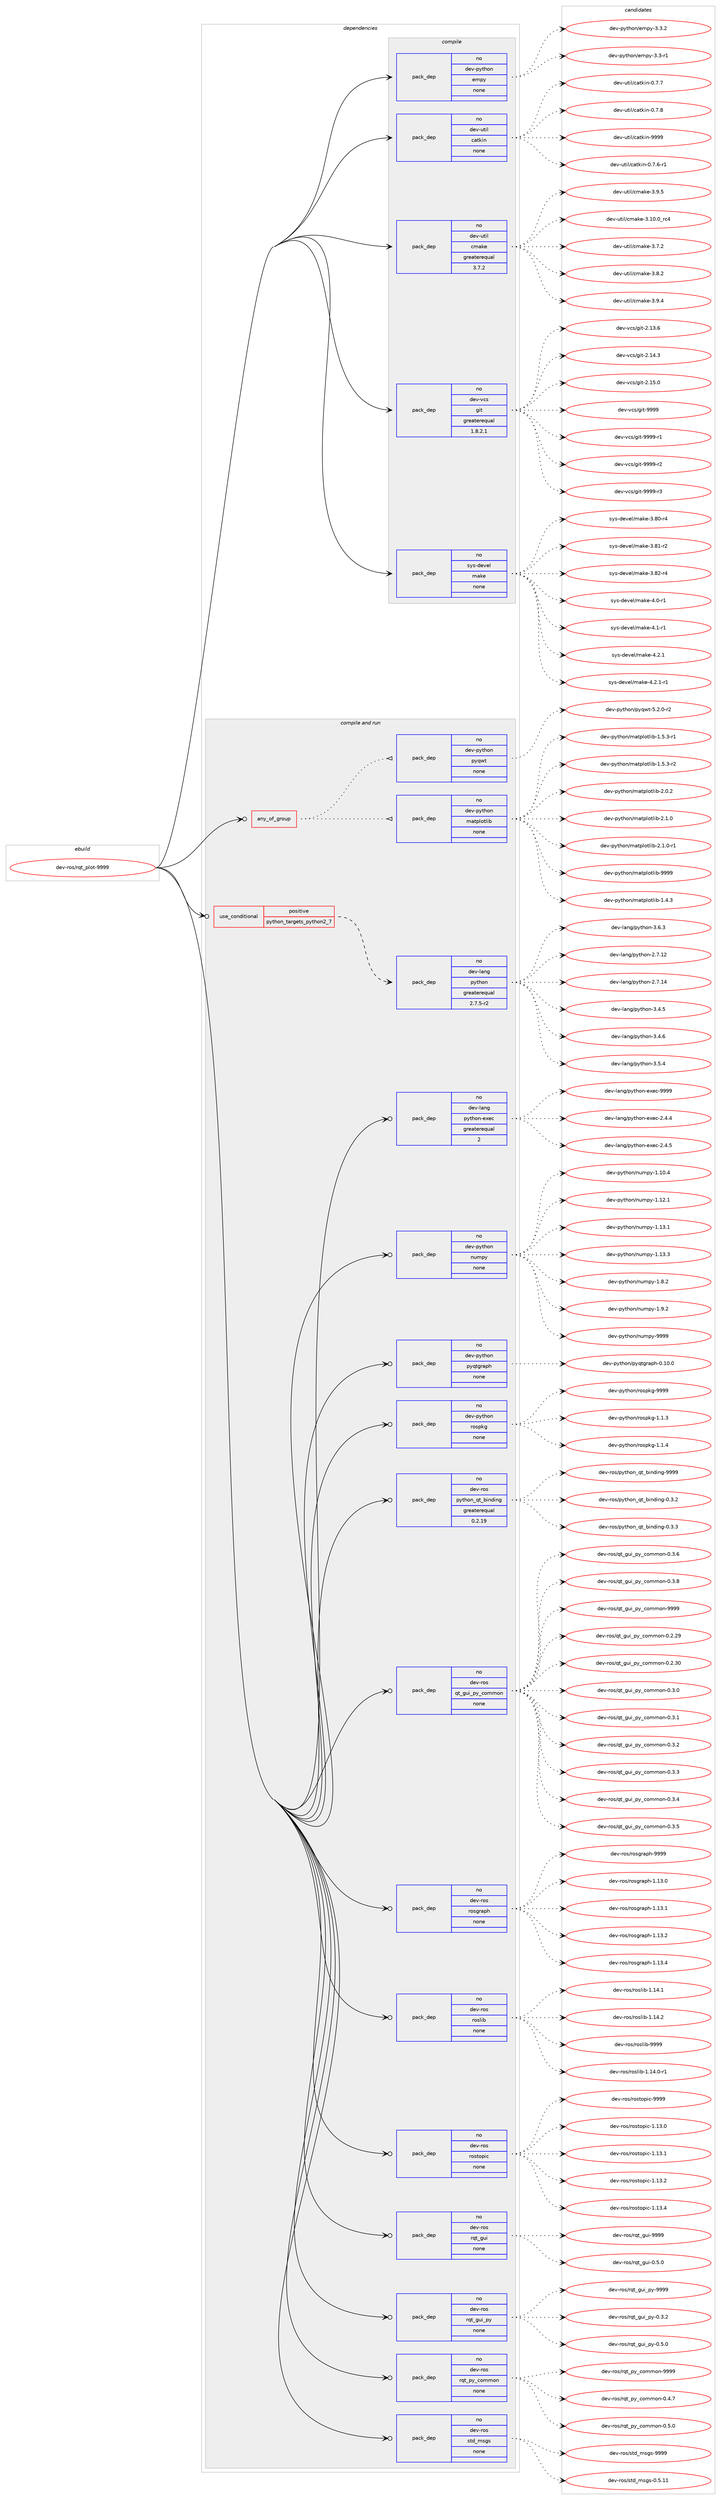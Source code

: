 digraph prolog {

# *************
# Graph options
# *************

newrank=true;
concentrate=true;
compound=true;
graph [rankdir=LR,fontname=Helvetica,fontsize=10,ranksep=1.5];#, ranksep=2.5, nodesep=0.2];
edge  [arrowhead=vee];
node  [fontname=Helvetica,fontsize=10];

# **********
# The ebuild
# **********

subgraph cluster_leftcol {
color=gray;
rank=same;
label=<<i>ebuild</i>>;
id [label="dev-ros/rqt_plot-9999", color=red, width=4, href="../dev-ros/rqt_plot-9999.svg"];
}

# ****************
# The dependencies
# ****************

subgraph cluster_midcol {
color=gray;
label=<<i>dependencies</i>>;
subgraph cluster_compile {
fillcolor="#eeeeee";
style=filled;
label=<<i>compile</i>>;
subgraph pack162005 {
dependency213073 [label=<<TABLE BORDER="0" CELLBORDER="1" CELLSPACING="0" CELLPADDING="4" WIDTH="220"><TR><TD ROWSPAN="6" CELLPADDING="30">pack_dep</TD></TR><TR><TD WIDTH="110">no</TD></TR><TR><TD>dev-python</TD></TR><TR><TD>empy</TD></TR><TR><TD>none</TD></TR><TR><TD></TD></TR></TABLE>>, shape=none, color=blue];
}
id:e -> dependency213073:w [weight=20,style="solid",arrowhead="vee"];
subgraph pack162006 {
dependency213074 [label=<<TABLE BORDER="0" CELLBORDER="1" CELLSPACING="0" CELLPADDING="4" WIDTH="220"><TR><TD ROWSPAN="6" CELLPADDING="30">pack_dep</TD></TR><TR><TD WIDTH="110">no</TD></TR><TR><TD>dev-util</TD></TR><TR><TD>catkin</TD></TR><TR><TD>none</TD></TR><TR><TD></TD></TR></TABLE>>, shape=none, color=blue];
}
id:e -> dependency213074:w [weight=20,style="solid",arrowhead="vee"];
subgraph pack162007 {
dependency213075 [label=<<TABLE BORDER="0" CELLBORDER="1" CELLSPACING="0" CELLPADDING="4" WIDTH="220"><TR><TD ROWSPAN="6" CELLPADDING="30">pack_dep</TD></TR><TR><TD WIDTH="110">no</TD></TR><TR><TD>dev-util</TD></TR><TR><TD>cmake</TD></TR><TR><TD>greaterequal</TD></TR><TR><TD>3.7.2</TD></TR></TABLE>>, shape=none, color=blue];
}
id:e -> dependency213075:w [weight=20,style="solid",arrowhead="vee"];
subgraph pack162008 {
dependency213076 [label=<<TABLE BORDER="0" CELLBORDER="1" CELLSPACING="0" CELLPADDING="4" WIDTH="220"><TR><TD ROWSPAN="6" CELLPADDING="30">pack_dep</TD></TR><TR><TD WIDTH="110">no</TD></TR><TR><TD>dev-vcs</TD></TR><TR><TD>git</TD></TR><TR><TD>greaterequal</TD></TR><TR><TD>1.8.2.1</TD></TR></TABLE>>, shape=none, color=blue];
}
id:e -> dependency213076:w [weight=20,style="solid",arrowhead="vee"];
subgraph pack162009 {
dependency213077 [label=<<TABLE BORDER="0" CELLBORDER="1" CELLSPACING="0" CELLPADDING="4" WIDTH="220"><TR><TD ROWSPAN="6" CELLPADDING="30">pack_dep</TD></TR><TR><TD WIDTH="110">no</TD></TR><TR><TD>sys-devel</TD></TR><TR><TD>make</TD></TR><TR><TD>none</TD></TR><TR><TD></TD></TR></TABLE>>, shape=none, color=blue];
}
id:e -> dependency213077:w [weight=20,style="solid",arrowhead="vee"];
}
subgraph cluster_compileandrun {
fillcolor="#eeeeee";
style=filled;
label=<<i>compile and run</i>>;
subgraph any3943 {
dependency213078 [label=<<TABLE BORDER="0" CELLBORDER="1" CELLSPACING="0" CELLPADDING="4"><TR><TD CELLPADDING="10">any_of_group</TD></TR></TABLE>>, shape=none, color=red];subgraph pack162010 {
dependency213079 [label=<<TABLE BORDER="0" CELLBORDER="1" CELLSPACING="0" CELLPADDING="4" WIDTH="220"><TR><TD ROWSPAN="6" CELLPADDING="30">pack_dep</TD></TR><TR><TD WIDTH="110">no</TD></TR><TR><TD>dev-python</TD></TR><TR><TD>matplotlib</TD></TR><TR><TD>none</TD></TR><TR><TD></TD></TR></TABLE>>, shape=none, color=blue];
}
dependency213078:e -> dependency213079:w [weight=20,style="dotted",arrowhead="oinv"];
subgraph pack162011 {
dependency213080 [label=<<TABLE BORDER="0" CELLBORDER="1" CELLSPACING="0" CELLPADDING="4" WIDTH="220"><TR><TD ROWSPAN="6" CELLPADDING="30">pack_dep</TD></TR><TR><TD WIDTH="110">no</TD></TR><TR><TD>dev-python</TD></TR><TR><TD>pyqwt</TD></TR><TR><TD>none</TD></TR><TR><TD></TD></TR></TABLE>>, shape=none, color=blue];
}
dependency213078:e -> dependency213080:w [weight=20,style="dotted",arrowhead="oinv"];
}
id:e -> dependency213078:w [weight=20,style="solid",arrowhead="odotvee"];
subgraph cond47079 {
dependency213081 [label=<<TABLE BORDER="0" CELLBORDER="1" CELLSPACING="0" CELLPADDING="4"><TR><TD ROWSPAN="3" CELLPADDING="10">use_conditional</TD></TR><TR><TD>positive</TD></TR><TR><TD>python_targets_python2_7</TD></TR></TABLE>>, shape=none, color=red];
subgraph pack162012 {
dependency213082 [label=<<TABLE BORDER="0" CELLBORDER="1" CELLSPACING="0" CELLPADDING="4" WIDTH="220"><TR><TD ROWSPAN="6" CELLPADDING="30">pack_dep</TD></TR><TR><TD WIDTH="110">no</TD></TR><TR><TD>dev-lang</TD></TR><TR><TD>python</TD></TR><TR><TD>greaterequal</TD></TR><TR><TD>2.7.5-r2</TD></TR></TABLE>>, shape=none, color=blue];
}
dependency213081:e -> dependency213082:w [weight=20,style="dashed",arrowhead="vee"];
}
id:e -> dependency213081:w [weight=20,style="solid",arrowhead="odotvee"];
subgraph pack162013 {
dependency213083 [label=<<TABLE BORDER="0" CELLBORDER="1" CELLSPACING="0" CELLPADDING="4" WIDTH="220"><TR><TD ROWSPAN="6" CELLPADDING="30">pack_dep</TD></TR><TR><TD WIDTH="110">no</TD></TR><TR><TD>dev-lang</TD></TR><TR><TD>python-exec</TD></TR><TR><TD>greaterequal</TD></TR><TR><TD>2</TD></TR></TABLE>>, shape=none, color=blue];
}
id:e -> dependency213083:w [weight=20,style="solid",arrowhead="odotvee"];
subgraph pack162014 {
dependency213084 [label=<<TABLE BORDER="0" CELLBORDER="1" CELLSPACING="0" CELLPADDING="4" WIDTH="220"><TR><TD ROWSPAN="6" CELLPADDING="30">pack_dep</TD></TR><TR><TD WIDTH="110">no</TD></TR><TR><TD>dev-python</TD></TR><TR><TD>numpy</TD></TR><TR><TD>none</TD></TR><TR><TD></TD></TR></TABLE>>, shape=none, color=blue];
}
id:e -> dependency213084:w [weight=20,style="solid",arrowhead="odotvee"];
subgraph pack162015 {
dependency213085 [label=<<TABLE BORDER="0" CELLBORDER="1" CELLSPACING="0" CELLPADDING="4" WIDTH="220"><TR><TD ROWSPAN="6" CELLPADDING="30">pack_dep</TD></TR><TR><TD WIDTH="110">no</TD></TR><TR><TD>dev-python</TD></TR><TR><TD>pyqtgraph</TD></TR><TR><TD>none</TD></TR><TR><TD></TD></TR></TABLE>>, shape=none, color=blue];
}
id:e -> dependency213085:w [weight=20,style="solid",arrowhead="odotvee"];
subgraph pack162016 {
dependency213086 [label=<<TABLE BORDER="0" CELLBORDER="1" CELLSPACING="0" CELLPADDING="4" WIDTH="220"><TR><TD ROWSPAN="6" CELLPADDING="30">pack_dep</TD></TR><TR><TD WIDTH="110">no</TD></TR><TR><TD>dev-python</TD></TR><TR><TD>rospkg</TD></TR><TR><TD>none</TD></TR><TR><TD></TD></TR></TABLE>>, shape=none, color=blue];
}
id:e -> dependency213086:w [weight=20,style="solid",arrowhead="odotvee"];
subgraph pack162017 {
dependency213087 [label=<<TABLE BORDER="0" CELLBORDER="1" CELLSPACING="0" CELLPADDING="4" WIDTH="220"><TR><TD ROWSPAN="6" CELLPADDING="30">pack_dep</TD></TR><TR><TD WIDTH="110">no</TD></TR><TR><TD>dev-ros</TD></TR><TR><TD>python_qt_binding</TD></TR><TR><TD>greaterequal</TD></TR><TR><TD>0.2.19</TD></TR></TABLE>>, shape=none, color=blue];
}
id:e -> dependency213087:w [weight=20,style="solid",arrowhead="odotvee"];
subgraph pack162018 {
dependency213088 [label=<<TABLE BORDER="0" CELLBORDER="1" CELLSPACING="0" CELLPADDING="4" WIDTH="220"><TR><TD ROWSPAN="6" CELLPADDING="30">pack_dep</TD></TR><TR><TD WIDTH="110">no</TD></TR><TR><TD>dev-ros</TD></TR><TR><TD>qt_gui_py_common</TD></TR><TR><TD>none</TD></TR><TR><TD></TD></TR></TABLE>>, shape=none, color=blue];
}
id:e -> dependency213088:w [weight=20,style="solid",arrowhead="odotvee"];
subgraph pack162019 {
dependency213089 [label=<<TABLE BORDER="0" CELLBORDER="1" CELLSPACING="0" CELLPADDING="4" WIDTH="220"><TR><TD ROWSPAN="6" CELLPADDING="30">pack_dep</TD></TR><TR><TD WIDTH="110">no</TD></TR><TR><TD>dev-ros</TD></TR><TR><TD>rosgraph</TD></TR><TR><TD>none</TD></TR><TR><TD></TD></TR></TABLE>>, shape=none, color=blue];
}
id:e -> dependency213089:w [weight=20,style="solid",arrowhead="odotvee"];
subgraph pack162020 {
dependency213090 [label=<<TABLE BORDER="0" CELLBORDER="1" CELLSPACING="0" CELLPADDING="4" WIDTH="220"><TR><TD ROWSPAN="6" CELLPADDING="30">pack_dep</TD></TR><TR><TD WIDTH="110">no</TD></TR><TR><TD>dev-ros</TD></TR><TR><TD>roslib</TD></TR><TR><TD>none</TD></TR><TR><TD></TD></TR></TABLE>>, shape=none, color=blue];
}
id:e -> dependency213090:w [weight=20,style="solid",arrowhead="odotvee"];
subgraph pack162021 {
dependency213091 [label=<<TABLE BORDER="0" CELLBORDER="1" CELLSPACING="0" CELLPADDING="4" WIDTH="220"><TR><TD ROWSPAN="6" CELLPADDING="30">pack_dep</TD></TR><TR><TD WIDTH="110">no</TD></TR><TR><TD>dev-ros</TD></TR><TR><TD>rostopic</TD></TR><TR><TD>none</TD></TR><TR><TD></TD></TR></TABLE>>, shape=none, color=blue];
}
id:e -> dependency213091:w [weight=20,style="solid",arrowhead="odotvee"];
subgraph pack162022 {
dependency213092 [label=<<TABLE BORDER="0" CELLBORDER="1" CELLSPACING="0" CELLPADDING="4" WIDTH="220"><TR><TD ROWSPAN="6" CELLPADDING="30">pack_dep</TD></TR><TR><TD WIDTH="110">no</TD></TR><TR><TD>dev-ros</TD></TR><TR><TD>rqt_gui</TD></TR><TR><TD>none</TD></TR><TR><TD></TD></TR></TABLE>>, shape=none, color=blue];
}
id:e -> dependency213092:w [weight=20,style="solid",arrowhead="odotvee"];
subgraph pack162023 {
dependency213093 [label=<<TABLE BORDER="0" CELLBORDER="1" CELLSPACING="0" CELLPADDING="4" WIDTH="220"><TR><TD ROWSPAN="6" CELLPADDING="30">pack_dep</TD></TR><TR><TD WIDTH="110">no</TD></TR><TR><TD>dev-ros</TD></TR><TR><TD>rqt_gui_py</TD></TR><TR><TD>none</TD></TR><TR><TD></TD></TR></TABLE>>, shape=none, color=blue];
}
id:e -> dependency213093:w [weight=20,style="solid",arrowhead="odotvee"];
subgraph pack162024 {
dependency213094 [label=<<TABLE BORDER="0" CELLBORDER="1" CELLSPACING="0" CELLPADDING="4" WIDTH="220"><TR><TD ROWSPAN="6" CELLPADDING="30">pack_dep</TD></TR><TR><TD WIDTH="110">no</TD></TR><TR><TD>dev-ros</TD></TR><TR><TD>rqt_py_common</TD></TR><TR><TD>none</TD></TR><TR><TD></TD></TR></TABLE>>, shape=none, color=blue];
}
id:e -> dependency213094:w [weight=20,style="solid",arrowhead="odotvee"];
subgraph pack162025 {
dependency213095 [label=<<TABLE BORDER="0" CELLBORDER="1" CELLSPACING="0" CELLPADDING="4" WIDTH="220"><TR><TD ROWSPAN="6" CELLPADDING="30">pack_dep</TD></TR><TR><TD WIDTH="110">no</TD></TR><TR><TD>dev-ros</TD></TR><TR><TD>std_msgs</TD></TR><TR><TD>none</TD></TR><TR><TD></TD></TR></TABLE>>, shape=none, color=blue];
}
id:e -> dependency213095:w [weight=20,style="solid",arrowhead="odotvee"];
}
subgraph cluster_run {
fillcolor="#eeeeee";
style=filled;
label=<<i>run</i>>;
}
}

# **************
# The candidates
# **************

subgraph cluster_choices {
rank=same;
color=gray;
label=<<i>candidates</i>>;

subgraph choice162005 {
color=black;
nodesep=1;
choice1001011184511212111610411111047101109112121455146514511449 [label="dev-python/empy-3.3-r1", color=red, width=4,href="../dev-python/empy-3.3-r1.svg"];
choice1001011184511212111610411111047101109112121455146514650 [label="dev-python/empy-3.3.2", color=red, width=4,href="../dev-python/empy-3.3.2.svg"];
dependency213073:e -> choice1001011184511212111610411111047101109112121455146514511449:w [style=dotted,weight="100"];
dependency213073:e -> choice1001011184511212111610411111047101109112121455146514650:w [style=dotted,weight="100"];
}
subgraph choice162006 {
color=black;
nodesep=1;
choice100101118451171161051084799971161071051104548465546544511449 [label="dev-util/catkin-0.7.6-r1", color=red, width=4,href="../dev-util/catkin-0.7.6-r1.svg"];
choice10010111845117116105108479997116107105110454846554655 [label="dev-util/catkin-0.7.7", color=red, width=4,href="../dev-util/catkin-0.7.7.svg"];
choice10010111845117116105108479997116107105110454846554656 [label="dev-util/catkin-0.7.8", color=red, width=4,href="../dev-util/catkin-0.7.8.svg"];
choice100101118451171161051084799971161071051104557575757 [label="dev-util/catkin-9999", color=red, width=4,href="../dev-util/catkin-9999.svg"];
dependency213074:e -> choice100101118451171161051084799971161071051104548465546544511449:w [style=dotted,weight="100"];
dependency213074:e -> choice10010111845117116105108479997116107105110454846554655:w [style=dotted,weight="100"];
dependency213074:e -> choice10010111845117116105108479997116107105110454846554656:w [style=dotted,weight="100"];
dependency213074:e -> choice100101118451171161051084799971161071051104557575757:w [style=dotted,weight="100"];
}
subgraph choice162007 {
color=black;
nodesep=1;
choice1001011184511711610510847991099710710145514649484648951149952 [label="dev-util/cmake-3.10.0_rc4", color=red, width=4,href="../dev-util/cmake-3.10.0_rc4.svg"];
choice10010111845117116105108479910997107101455146554650 [label="dev-util/cmake-3.7.2", color=red, width=4,href="../dev-util/cmake-3.7.2.svg"];
choice10010111845117116105108479910997107101455146564650 [label="dev-util/cmake-3.8.2", color=red, width=4,href="../dev-util/cmake-3.8.2.svg"];
choice10010111845117116105108479910997107101455146574652 [label="dev-util/cmake-3.9.4", color=red, width=4,href="../dev-util/cmake-3.9.4.svg"];
choice10010111845117116105108479910997107101455146574653 [label="dev-util/cmake-3.9.5", color=red, width=4,href="../dev-util/cmake-3.9.5.svg"];
dependency213075:e -> choice1001011184511711610510847991099710710145514649484648951149952:w [style=dotted,weight="100"];
dependency213075:e -> choice10010111845117116105108479910997107101455146554650:w [style=dotted,weight="100"];
dependency213075:e -> choice10010111845117116105108479910997107101455146564650:w [style=dotted,weight="100"];
dependency213075:e -> choice10010111845117116105108479910997107101455146574652:w [style=dotted,weight="100"];
dependency213075:e -> choice10010111845117116105108479910997107101455146574653:w [style=dotted,weight="100"];
}
subgraph choice162008 {
color=black;
nodesep=1;
choice10010111845118991154710310511645504649514654 [label="dev-vcs/git-2.13.6", color=red, width=4,href="../dev-vcs/git-2.13.6.svg"];
choice10010111845118991154710310511645504649524651 [label="dev-vcs/git-2.14.3", color=red, width=4,href="../dev-vcs/git-2.14.3.svg"];
choice10010111845118991154710310511645504649534648 [label="dev-vcs/git-2.15.0", color=red, width=4,href="../dev-vcs/git-2.15.0.svg"];
choice1001011184511899115471031051164557575757 [label="dev-vcs/git-9999", color=red, width=4,href="../dev-vcs/git-9999.svg"];
choice10010111845118991154710310511645575757574511449 [label="dev-vcs/git-9999-r1", color=red, width=4,href="../dev-vcs/git-9999-r1.svg"];
choice10010111845118991154710310511645575757574511450 [label="dev-vcs/git-9999-r2", color=red, width=4,href="../dev-vcs/git-9999-r2.svg"];
choice10010111845118991154710310511645575757574511451 [label="dev-vcs/git-9999-r3", color=red, width=4,href="../dev-vcs/git-9999-r3.svg"];
dependency213076:e -> choice10010111845118991154710310511645504649514654:w [style=dotted,weight="100"];
dependency213076:e -> choice10010111845118991154710310511645504649524651:w [style=dotted,weight="100"];
dependency213076:e -> choice10010111845118991154710310511645504649534648:w [style=dotted,weight="100"];
dependency213076:e -> choice1001011184511899115471031051164557575757:w [style=dotted,weight="100"];
dependency213076:e -> choice10010111845118991154710310511645575757574511449:w [style=dotted,weight="100"];
dependency213076:e -> choice10010111845118991154710310511645575757574511450:w [style=dotted,weight="100"];
dependency213076:e -> choice10010111845118991154710310511645575757574511451:w [style=dotted,weight="100"];
}
subgraph choice162009 {
color=black;
nodesep=1;
choice11512111545100101118101108471099710710145514656484511452 [label="sys-devel/make-3.80-r4", color=red, width=4,href="../sys-devel/make-3.80-r4.svg"];
choice11512111545100101118101108471099710710145514656494511450 [label="sys-devel/make-3.81-r2", color=red, width=4,href="../sys-devel/make-3.81-r2.svg"];
choice11512111545100101118101108471099710710145514656504511452 [label="sys-devel/make-3.82-r4", color=red, width=4,href="../sys-devel/make-3.82-r4.svg"];
choice115121115451001011181011084710997107101455246484511449 [label="sys-devel/make-4.0-r1", color=red, width=4,href="../sys-devel/make-4.0-r1.svg"];
choice115121115451001011181011084710997107101455246494511449 [label="sys-devel/make-4.1-r1", color=red, width=4,href="../sys-devel/make-4.1-r1.svg"];
choice115121115451001011181011084710997107101455246504649 [label="sys-devel/make-4.2.1", color=red, width=4,href="../sys-devel/make-4.2.1.svg"];
choice1151211154510010111810110847109971071014552465046494511449 [label="sys-devel/make-4.2.1-r1", color=red, width=4,href="../sys-devel/make-4.2.1-r1.svg"];
dependency213077:e -> choice11512111545100101118101108471099710710145514656484511452:w [style=dotted,weight="100"];
dependency213077:e -> choice11512111545100101118101108471099710710145514656494511450:w [style=dotted,weight="100"];
dependency213077:e -> choice11512111545100101118101108471099710710145514656504511452:w [style=dotted,weight="100"];
dependency213077:e -> choice115121115451001011181011084710997107101455246484511449:w [style=dotted,weight="100"];
dependency213077:e -> choice115121115451001011181011084710997107101455246494511449:w [style=dotted,weight="100"];
dependency213077:e -> choice115121115451001011181011084710997107101455246504649:w [style=dotted,weight="100"];
dependency213077:e -> choice1151211154510010111810110847109971071014552465046494511449:w [style=dotted,weight="100"];
}
subgraph choice162010 {
color=black;
nodesep=1;
choice10010111845112121116104111110471099711611210811111610810598454946524651 [label="dev-python/matplotlib-1.4.3", color=red, width=4,href="../dev-python/matplotlib-1.4.3.svg"];
choice100101118451121211161041111104710997116112108111116108105984549465346514511449 [label="dev-python/matplotlib-1.5.3-r1", color=red, width=4,href="../dev-python/matplotlib-1.5.3-r1.svg"];
choice100101118451121211161041111104710997116112108111116108105984549465346514511450 [label="dev-python/matplotlib-1.5.3-r2", color=red, width=4,href="../dev-python/matplotlib-1.5.3-r2.svg"];
choice10010111845112121116104111110471099711611210811111610810598455046484650 [label="dev-python/matplotlib-2.0.2", color=red, width=4,href="../dev-python/matplotlib-2.0.2.svg"];
choice10010111845112121116104111110471099711611210811111610810598455046494648 [label="dev-python/matplotlib-2.1.0", color=red, width=4,href="../dev-python/matplotlib-2.1.0.svg"];
choice100101118451121211161041111104710997116112108111116108105984550464946484511449 [label="dev-python/matplotlib-2.1.0-r1", color=red, width=4,href="../dev-python/matplotlib-2.1.0-r1.svg"];
choice100101118451121211161041111104710997116112108111116108105984557575757 [label="dev-python/matplotlib-9999", color=red, width=4,href="../dev-python/matplotlib-9999.svg"];
dependency213079:e -> choice10010111845112121116104111110471099711611210811111610810598454946524651:w [style=dotted,weight="100"];
dependency213079:e -> choice100101118451121211161041111104710997116112108111116108105984549465346514511449:w [style=dotted,weight="100"];
dependency213079:e -> choice100101118451121211161041111104710997116112108111116108105984549465346514511450:w [style=dotted,weight="100"];
dependency213079:e -> choice10010111845112121116104111110471099711611210811111610810598455046484650:w [style=dotted,weight="100"];
dependency213079:e -> choice10010111845112121116104111110471099711611210811111610810598455046494648:w [style=dotted,weight="100"];
dependency213079:e -> choice100101118451121211161041111104710997116112108111116108105984550464946484511449:w [style=dotted,weight="100"];
dependency213079:e -> choice100101118451121211161041111104710997116112108111116108105984557575757:w [style=dotted,weight="100"];
}
subgraph choice162011 {
color=black;
nodesep=1;
choice10010111845112121116104111110471121211131191164553465046484511450 [label="dev-python/pyqwt-5.2.0-r2", color=red, width=4,href="../dev-python/pyqwt-5.2.0-r2.svg"];
dependency213080:e -> choice10010111845112121116104111110471121211131191164553465046484511450:w [style=dotted,weight="100"];
}
subgraph choice162012 {
color=black;
nodesep=1;
choice10010111845108971101034711212111610411111045504655464950 [label="dev-lang/python-2.7.12", color=red, width=4,href="../dev-lang/python-2.7.12.svg"];
choice10010111845108971101034711212111610411111045504655464952 [label="dev-lang/python-2.7.14", color=red, width=4,href="../dev-lang/python-2.7.14.svg"];
choice100101118451089711010347112121116104111110455146524653 [label="dev-lang/python-3.4.5", color=red, width=4,href="../dev-lang/python-3.4.5.svg"];
choice100101118451089711010347112121116104111110455146524654 [label="dev-lang/python-3.4.6", color=red, width=4,href="../dev-lang/python-3.4.6.svg"];
choice100101118451089711010347112121116104111110455146534652 [label="dev-lang/python-3.5.4", color=red, width=4,href="../dev-lang/python-3.5.4.svg"];
choice100101118451089711010347112121116104111110455146544651 [label="dev-lang/python-3.6.3", color=red, width=4,href="../dev-lang/python-3.6.3.svg"];
dependency213082:e -> choice10010111845108971101034711212111610411111045504655464950:w [style=dotted,weight="100"];
dependency213082:e -> choice10010111845108971101034711212111610411111045504655464952:w [style=dotted,weight="100"];
dependency213082:e -> choice100101118451089711010347112121116104111110455146524653:w [style=dotted,weight="100"];
dependency213082:e -> choice100101118451089711010347112121116104111110455146524654:w [style=dotted,weight="100"];
dependency213082:e -> choice100101118451089711010347112121116104111110455146534652:w [style=dotted,weight="100"];
dependency213082:e -> choice100101118451089711010347112121116104111110455146544651:w [style=dotted,weight="100"];
}
subgraph choice162013 {
color=black;
nodesep=1;
choice1001011184510897110103471121211161041111104510112010199455046524652 [label="dev-lang/python-exec-2.4.4", color=red, width=4,href="../dev-lang/python-exec-2.4.4.svg"];
choice1001011184510897110103471121211161041111104510112010199455046524653 [label="dev-lang/python-exec-2.4.5", color=red, width=4,href="../dev-lang/python-exec-2.4.5.svg"];
choice10010111845108971101034711212111610411111045101120101994557575757 [label="dev-lang/python-exec-9999", color=red, width=4,href="../dev-lang/python-exec-9999.svg"];
dependency213083:e -> choice1001011184510897110103471121211161041111104510112010199455046524652:w [style=dotted,weight="100"];
dependency213083:e -> choice1001011184510897110103471121211161041111104510112010199455046524653:w [style=dotted,weight="100"];
dependency213083:e -> choice10010111845108971101034711212111610411111045101120101994557575757:w [style=dotted,weight="100"];
}
subgraph choice162014 {
color=black;
nodesep=1;
choice100101118451121211161041111104711011710911212145494649484652 [label="dev-python/numpy-1.10.4", color=red, width=4,href="../dev-python/numpy-1.10.4.svg"];
choice100101118451121211161041111104711011710911212145494649504649 [label="dev-python/numpy-1.12.1", color=red, width=4,href="../dev-python/numpy-1.12.1.svg"];
choice100101118451121211161041111104711011710911212145494649514649 [label="dev-python/numpy-1.13.1", color=red, width=4,href="../dev-python/numpy-1.13.1.svg"];
choice100101118451121211161041111104711011710911212145494649514651 [label="dev-python/numpy-1.13.3", color=red, width=4,href="../dev-python/numpy-1.13.3.svg"];
choice1001011184511212111610411111047110117109112121454946564650 [label="dev-python/numpy-1.8.2", color=red, width=4,href="../dev-python/numpy-1.8.2.svg"];
choice1001011184511212111610411111047110117109112121454946574650 [label="dev-python/numpy-1.9.2", color=red, width=4,href="../dev-python/numpy-1.9.2.svg"];
choice10010111845112121116104111110471101171091121214557575757 [label="dev-python/numpy-9999", color=red, width=4,href="../dev-python/numpy-9999.svg"];
dependency213084:e -> choice100101118451121211161041111104711011710911212145494649484652:w [style=dotted,weight="100"];
dependency213084:e -> choice100101118451121211161041111104711011710911212145494649504649:w [style=dotted,weight="100"];
dependency213084:e -> choice100101118451121211161041111104711011710911212145494649514649:w [style=dotted,weight="100"];
dependency213084:e -> choice100101118451121211161041111104711011710911212145494649514651:w [style=dotted,weight="100"];
dependency213084:e -> choice1001011184511212111610411111047110117109112121454946564650:w [style=dotted,weight="100"];
dependency213084:e -> choice1001011184511212111610411111047110117109112121454946574650:w [style=dotted,weight="100"];
dependency213084:e -> choice10010111845112121116104111110471101171091121214557575757:w [style=dotted,weight="100"];
}
subgraph choice162015 {
color=black;
nodesep=1;
choice10010111845112121116104111110471121211131161031149711210445484649484648 [label="dev-python/pyqtgraph-0.10.0", color=red, width=4,href="../dev-python/pyqtgraph-0.10.0.svg"];
dependency213085:e -> choice10010111845112121116104111110471121211131161031149711210445484649484648:w [style=dotted,weight="100"];
}
subgraph choice162016 {
color=black;
nodesep=1;
choice1001011184511212111610411111047114111115112107103454946494651 [label="dev-python/rospkg-1.1.3", color=red, width=4,href="../dev-python/rospkg-1.1.3.svg"];
choice1001011184511212111610411111047114111115112107103454946494652 [label="dev-python/rospkg-1.1.4", color=red, width=4,href="../dev-python/rospkg-1.1.4.svg"];
choice10010111845112121116104111110471141111151121071034557575757 [label="dev-python/rospkg-9999", color=red, width=4,href="../dev-python/rospkg-9999.svg"];
dependency213086:e -> choice1001011184511212111610411111047114111115112107103454946494651:w [style=dotted,weight="100"];
dependency213086:e -> choice1001011184511212111610411111047114111115112107103454946494652:w [style=dotted,weight="100"];
dependency213086:e -> choice10010111845112121116104111110471141111151121071034557575757:w [style=dotted,weight="100"];
}
subgraph choice162017 {
color=black;
nodesep=1;
choice1001011184511411111547112121116104111110951131169598105110100105110103454846514650 [label="dev-ros/python_qt_binding-0.3.2", color=red, width=4,href="../dev-ros/python_qt_binding-0.3.2.svg"];
choice1001011184511411111547112121116104111110951131169598105110100105110103454846514651 [label="dev-ros/python_qt_binding-0.3.3", color=red, width=4,href="../dev-ros/python_qt_binding-0.3.3.svg"];
choice10010111845114111115471121211161041111109511311695981051101001051101034557575757 [label="dev-ros/python_qt_binding-9999", color=red, width=4,href="../dev-ros/python_qt_binding-9999.svg"];
dependency213087:e -> choice1001011184511411111547112121116104111110951131169598105110100105110103454846514650:w [style=dotted,weight="100"];
dependency213087:e -> choice1001011184511411111547112121116104111110951131169598105110100105110103454846514651:w [style=dotted,weight="100"];
dependency213087:e -> choice10010111845114111115471121211161041111109511311695981051101001051101034557575757:w [style=dotted,weight="100"];
}
subgraph choice162018 {
color=black;
nodesep=1;
choice10010111845114111115471131169510311710595112121959911110910911111045484650465057 [label="dev-ros/qt_gui_py_common-0.2.29", color=red, width=4,href="../dev-ros/qt_gui_py_common-0.2.29.svg"];
choice10010111845114111115471131169510311710595112121959911110910911111045484650465148 [label="dev-ros/qt_gui_py_common-0.2.30", color=red, width=4,href="../dev-ros/qt_gui_py_common-0.2.30.svg"];
choice100101118451141111154711311695103117105951121219599111109109111110454846514648 [label="dev-ros/qt_gui_py_common-0.3.0", color=red, width=4,href="../dev-ros/qt_gui_py_common-0.3.0.svg"];
choice100101118451141111154711311695103117105951121219599111109109111110454846514649 [label="dev-ros/qt_gui_py_common-0.3.1", color=red, width=4,href="../dev-ros/qt_gui_py_common-0.3.1.svg"];
choice100101118451141111154711311695103117105951121219599111109109111110454846514650 [label="dev-ros/qt_gui_py_common-0.3.2", color=red, width=4,href="../dev-ros/qt_gui_py_common-0.3.2.svg"];
choice100101118451141111154711311695103117105951121219599111109109111110454846514651 [label="dev-ros/qt_gui_py_common-0.3.3", color=red, width=4,href="../dev-ros/qt_gui_py_common-0.3.3.svg"];
choice100101118451141111154711311695103117105951121219599111109109111110454846514652 [label="dev-ros/qt_gui_py_common-0.3.4", color=red, width=4,href="../dev-ros/qt_gui_py_common-0.3.4.svg"];
choice100101118451141111154711311695103117105951121219599111109109111110454846514653 [label="dev-ros/qt_gui_py_common-0.3.5", color=red, width=4,href="../dev-ros/qt_gui_py_common-0.3.5.svg"];
choice100101118451141111154711311695103117105951121219599111109109111110454846514654 [label="dev-ros/qt_gui_py_common-0.3.6", color=red, width=4,href="../dev-ros/qt_gui_py_common-0.3.6.svg"];
choice100101118451141111154711311695103117105951121219599111109109111110454846514656 [label="dev-ros/qt_gui_py_common-0.3.8", color=red, width=4,href="../dev-ros/qt_gui_py_common-0.3.8.svg"];
choice1001011184511411111547113116951031171059511212195991111091091111104557575757 [label="dev-ros/qt_gui_py_common-9999", color=red, width=4,href="../dev-ros/qt_gui_py_common-9999.svg"];
dependency213088:e -> choice10010111845114111115471131169510311710595112121959911110910911111045484650465057:w [style=dotted,weight="100"];
dependency213088:e -> choice10010111845114111115471131169510311710595112121959911110910911111045484650465148:w [style=dotted,weight="100"];
dependency213088:e -> choice100101118451141111154711311695103117105951121219599111109109111110454846514648:w [style=dotted,weight="100"];
dependency213088:e -> choice100101118451141111154711311695103117105951121219599111109109111110454846514649:w [style=dotted,weight="100"];
dependency213088:e -> choice100101118451141111154711311695103117105951121219599111109109111110454846514650:w [style=dotted,weight="100"];
dependency213088:e -> choice100101118451141111154711311695103117105951121219599111109109111110454846514651:w [style=dotted,weight="100"];
dependency213088:e -> choice100101118451141111154711311695103117105951121219599111109109111110454846514652:w [style=dotted,weight="100"];
dependency213088:e -> choice100101118451141111154711311695103117105951121219599111109109111110454846514653:w [style=dotted,weight="100"];
dependency213088:e -> choice100101118451141111154711311695103117105951121219599111109109111110454846514654:w [style=dotted,weight="100"];
dependency213088:e -> choice100101118451141111154711311695103117105951121219599111109109111110454846514656:w [style=dotted,weight="100"];
dependency213088:e -> choice1001011184511411111547113116951031171059511212195991111091091111104557575757:w [style=dotted,weight="100"];
}
subgraph choice162019 {
color=black;
nodesep=1;
choice10010111845114111115471141111151031149711210445494649514648 [label="dev-ros/rosgraph-1.13.0", color=red, width=4,href="../dev-ros/rosgraph-1.13.0.svg"];
choice10010111845114111115471141111151031149711210445494649514649 [label="dev-ros/rosgraph-1.13.1", color=red, width=4,href="../dev-ros/rosgraph-1.13.1.svg"];
choice10010111845114111115471141111151031149711210445494649514650 [label="dev-ros/rosgraph-1.13.2", color=red, width=4,href="../dev-ros/rosgraph-1.13.2.svg"];
choice10010111845114111115471141111151031149711210445494649514652 [label="dev-ros/rosgraph-1.13.4", color=red, width=4,href="../dev-ros/rosgraph-1.13.4.svg"];
choice1001011184511411111547114111115103114971121044557575757 [label="dev-ros/rosgraph-9999", color=red, width=4,href="../dev-ros/rosgraph-9999.svg"];
dependency213089:e -> choice10010111845114111115471141111151031149711210445494649514648:w [style=dotted,weight="100"];
dependency213089:e -> choice10010111845114111115471141111151031149711210445494649514649:w [style=dotted,weight="100"];
dependency213089:e -> choice10010111845114111115471141111151031149711210445494649514650:w [style=dotted,weight="100"];
dependency213089:e -> choice10010111845114111115471141111151031149711210445494649514652:w [style=dotted,weight="100"];
dependency213089:e -> choice1001011184511411111547114111115103114971121044557575757:w [style=dotted,weight="100"];
}
subgraph choice162020 {
color=black;
nodesep=1;
choice100101118451141111154711411111510810598454946495246484511449 [label="dev-ros/roslib-1.14.0-r1", color=red, width=4,href="../dev-ros/roslib-1.14.0-r1.svg"];
choice10010111845114111115471141111151081059845494649524649 [label="dev-ros/roslib-1.14.1", color=red, width=4,href="../dev-ros/roslib-1.14.1.svg"];
choice10010111845114111115471141111151081059845494649524650 [label="dev-ros/roslib-1.14.2", color=red, width=4,href="../dev-ros/roslib-1.14.2.svg"];
choice1001011184511411111547114111115108105984557575757 [label="dev-ros/roslib-9999", color=red, width=4,href="../dev-ros/roslib-9999.svg"];
dependency213090:e -> choice100101118451141111154711411111510810598454946495246484511449:w [style=dotted,weight="100"];
dependency213090:e -> choice10010111845114111115471141111151081059845494649524649:w [style=dotted,weight="100"];
dependency213090:e -> choice10010111845114111115471141111151081059845494649524650:w [style=dotted,weight="100"];
dependency213090:e -> choice1001011184511411111547114111115108105984557575757:w [style=dotted,weight="100"];
}
subgraph choice162021 {
color=black;
nodesep=1;
choice10010111845114111115471141111151161111121059945494649514648 [label="dev-ros/rostopic-1.13.0", color=red, width=4,href="../dev-ros/rostopic-1.13.0.svg"];
choice10010111845114111115471141111151161111121059945494649514649 [label="dev-ros/rostopic-1.13.1", color=red, width=4,href="../dev-ros/rostopic-1.13.1.svg"];
choice10010111845114111115471141111151161111121059945494649514650 [label="dev-ros/rostopic-1.13.2", color=red, width=4,href="../dev-ros/rostopic-1.13.2.svg"];
choice10010111845114111115471141111151161111121059945494649514652 [label="dev-ros/rostopic-1.13.4", color=red, width=4,href="../dev-ros/rostopic-1.13.4.svg"];
choice1001011184511411111547114111115116111112105994557575757 [label="dev-ros/rostopic-9999", color=red, width=4,href="../dev-ros/rostopic-9999.svg"];
dependency213091:e -> choice10010111845114111115471141111151161111121059945494649514648:w [style=dotted,weight="100"];
dependency213091:e -> choice10010111845114111115471141111151161111121059945494649514649:w [style=dotted,weight="100"];
dependency213091:e -> choice10010111845114111115471141111151161111121059945494649514650:w [style=dotted,weight="100"];
dependency213091:e -> choice10010111845114111115471141111151161111121059945494649514652:w [style=dotted,weight="100"];
dependency213091:e -> choice1001011184511411111547114111115116111112105994557575757:w [style=dotted,weight="100"];
}
subgraph choice162022 {
color=black;
nodesep=1;
choice100101118451141111154711411311695103117105454846534648 [label="dev-ros/rqt_gui-0.5.0", color=red, width=4,href="../dev-ros/rqt_gui-0.5.0.svg"];
choice1001011184511411111547114113116951031171054557575757 [label="dev-ros/rqt_gui-9999", color=red, width=4,href="../dev-ros/rqt_gui-9999.svg"];
dependency213092:e -> choice100101118451141111154711411311695103117105454846534648:w [style=dotted,weight="100"];
dependency213092:e -> choice1001011184511411111547114113116951031171054557575757:w [style=dotted,weight="100"];
}
subgraph choice162023 {
color=black;
nodesep=1;
choice10010111845114111115471141131169510311710595112121454846514650 [label="dev-ros/rqt_gui_py-0.3.2", color=red, width=4,href="../dev-ros/rqt_gui_py-0.3.2.svg"];
choice10010111845114111115471141131169510311710595112121454846534648 [label="dev-ros/rqt_gui_py-0.5.0", color=red, width=4,href="../dev-ros/rqt_gui_py-0.5.0.svg"];
choice100101118451141111154711411311695103117105951121214557575757 [label="dev-ros/rqt_gui_py-9999", color=red, width=4,href="../dev-ros/rqt_gui_py-9999.svg"];
dependency213093:e -> choice10010111845114111115471141131169510311710595112121454846514650:w [style=dotted,weight="100"];
dependency213093:e -> choice10010111845114111115471141131169510311710595112121454846534648:w [style=dotted,weight="100"];
dependency213093:e -> choice100101118451141111154711411311695103117105951121214557575757:w [style=dotted,weight="100"];
}
subgraph choice162024 {
color=black;
nodesep=1;
choice1001011184511411111547114113116951121219599111109109111110454846524655 [label="dev-ros/rqt_py_common-0.4.7", color=red, width=4,href="../dev-ros/rqt_py_common-0.4.7.svg"];
choice1001011184511411111547114113116951121219599111109109111110454846534648 [label="dev-ros/rqt_py_common-0.5.0", color=red, width=4,href="../dev-ros/rqt_py_common-0.5.0.svg"];
choice10010111845114111115471141131169511212195991111091091111104557575757 [label="dev-ros/rqt_py_common-9999", color=red, width=4,href="../dev-ros/rqt_py_common-9999.svg"];
dependency213094:e -> choice1001011184511411111547114113116951121219599111109109111110454846524655:w [style=dotted,weight="100"];
dependency213094:e -> choice1001011184511411111547114113116951121219599111109109111110454846534648:w [style=dotted,weight="100"];
dependency213094:e -> choice10010111845114111115471141131169511212195991111091091111104557575757:w [style=dotted,weight="100"];
}
subgraph choice162025 {
color=black;
nodesep=1;
choice10010111845114111115471151161009510911510311545484653464949 [label="dev-ros/std_msgs-0.5.11", color=red, width=4,href="../dev-ros/std_msgs-0.5.11.svg"];
choice1001011184511411111547115116100951091151031154557575757 [label="dev-ros/std_msgs-9999", color=red, width=4,href="../dev-ros/std_msgs-9999.svg"];
dependency213095:e -> choice10010111845114111115471151161009510911510311545484653464949:w [style=dotted,weight="100"];
dependency213095:e -> choice1001011184511411111547115116100951091151031154557575757:w [style=dotted,weight="100"];
}
}

}
